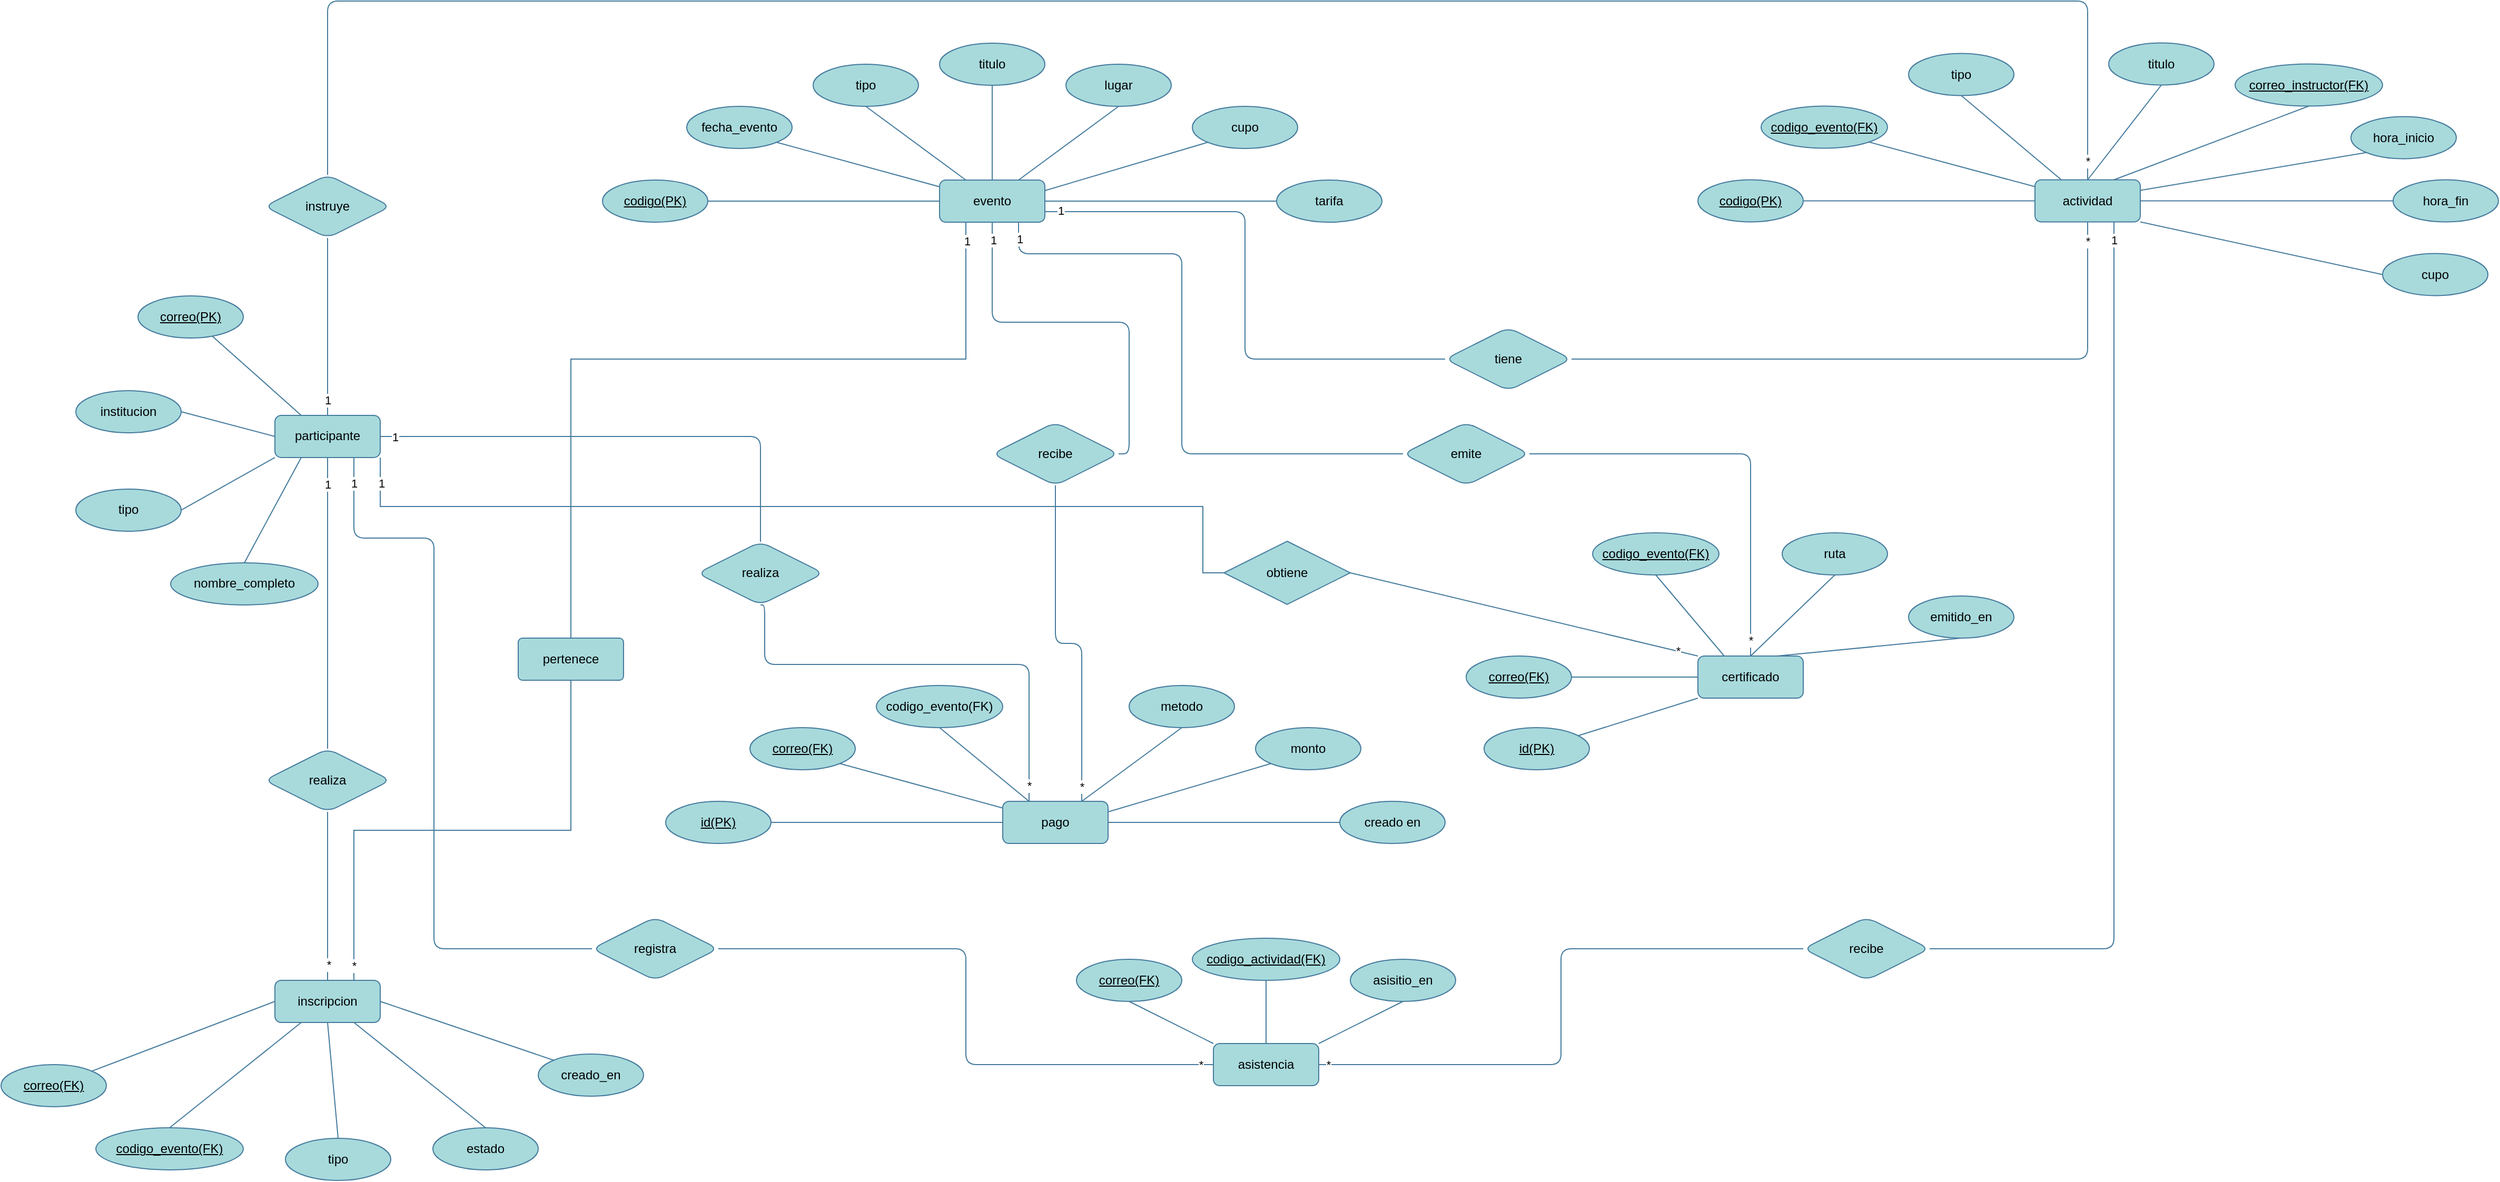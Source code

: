 <mxfile version="28.1.0">
  <diagram name="Página-1" id="3reLtiydijWj4Mp6A7Ti">
    <mxGraphModel dx="1695" dy="1648" grid="1" gridSize="10" guides="1" tooltips="1" connect="1" arrows="1" fold="1" page="1" pageScale="1" pageWidth="827" pageHeight="1169" math="0" shadow="0">
      <root>
        <mxCell id="0" />
        <mxCell id="1" parent="0" />
        <mxCell id="BqAFB38LiQg-DToCJx67-1" value="evento" style="whiteSpace=wrap;html=1;align=center;labelBackgroundColor=none;fillColor=#A8DADC;strokeColor=#457B9D;fontColor=light-dark(#000000,#E2E2E2);rounded=1;" parent="1" vertex="1">
          <mxGeometry x="210" y="160" width="100" height="40" as="geometry" />
        </mxCell>
        <mxCell id="BqAFB38LiQg-DToCJx67-3" value="codigo(PK)" style="ellipse;whiteSpace=wrap;html=1;align=center;fontStyle=4;labelBackgroundColor=none;fillColor=#A8DADC;strokeColor=#457B9D;fontColor=light-dark(#000000,#E2E2E2);rounded=1;" parent="1" vertex="1">
          <mxGeometry x="-110" y="160" width="100" height="40" as="geometry" />
        </mxCell>
        <mxCell id="BqAFB38LiQg-DToCJx67-4" value="fecha_evento" style="ellipse;whiteSpace=wrap;html=1;align=center;labelBackgroundColor=none;fillColor=#A8DADC;strokeColor=#457B9D;fontColor=light-dark(#000000,#E2E2E2);rounded=1;" parent="1" vertex="1">
          <mxGeometry x="-30" y="90" width="100" height="40" as="geometry" />
        </mxCell>
        <mxCell id="BqAFB38LiQg-DToCJx67-5" value="tipo" style="ellipse;whiteSpace=wrap;html=1;align=center;labelBackgroundColor=none;fillColor=#A8DADC;strokeColor=#457B9D;fontColor=light-dark(#000000,#E2E2E2);rounded=1;" parent="1" vertex="1">
          <mxGeometry x="90" y="50" width="100" height="40" as="geometry" />
        </mxCell>
        <mxCell id="BqAFB38LiQg-DToCJx67-6" value="titulo" style="ellipse;whiteSpace=wrap;html=1;align=center;labelBackgroundColor=none;fillColor=#A8DADC;strokeColor=#457B9D;fontColor=light-dark(#000000,#E2E2E2);rounded=1;" parent="1" vertex="1">
          <mxGeometry x="210" y="30" width="100" height="40" as="geometry" />
        </mxCell>
        <mxCell id="BqAFB38LiQg-DToCJx67-7" value="lugar" style="ellipse;whiteSpace=wrap;html=1;align=center;labelBackgroundColor=none;fillColor=#A8DADC;strokeColor=#457B9D;fontColor=light-dark(#000000,#E2E2E2);rounded=1;" parent="1" vertex="1">
          <mxGeometry x="330" y="50" width="100" height="40" as="geometry" />
        </mxCell>
        <mxCell id="BqAFB38LiQg-DToCJx67-8" value="cupo" style="ellipse;whiteSpace=wrap;html=1;align=center;labelBackgroundColor=none;fillColor=#A8DADC;strokeColor=#457B9D;fontColor=light-dark(#000000,#E2E2E2);rounded=1;" parent="1" vertex="1">
          <mxGeometry x="450" y="90" width="100" height="40" as="geometry" />
        </mxCell>
        <mxCell id="BqAFB38LiQg-DToCJx67-9" value="tarifa" style="ellipse;whiteSpace=wrap;html=1;align=center;labelBackgroundColor=none;fillColor=#A8DADC;strokeColor=#457B9D;fontColor=light-dark(#000000,#E2E2E2);rounded=1;" parent="1" vertex="1">
          <mxGeometry x="530" y="160" width="100" height="40" as="geometry" />
        </mxCell>
        <mxCell id="BqAFB38LiQg-DToCJx67-17" value="" style="endArrow=none;html=1;rounded=1;entryX=0;entryY=0.5;entryDx=0;entryDy=0;labelBackgroundColor=none;strokeColor=#457B9D;fontColor=light-dark(#000000,#E2E2E2);" parent="1" source="BqAFB38LiQg-DToCJx67-3" target="BqAFB38LiQg-DToCJx67-1" edge="1">
          <mxGeometry relative="1" as="geometry">
            <mxPoint x="-10" y="180" as="sourcePoint" />
            <mxPoint x="150" y="180" as="targetPoint" />
          </mxGeometry>
        </mxCell>
        <mxCell id="BqAFB38LiQg-DToCJx67-20" value="" style="endArrow=none;html=1;rounded=1;exitX=1;exitY=1;exitDx=0;exitDy=0;labelBackgroundColor=none;strokeColor=#457B9D;fontColor=light-dark(#000000,#E2E2E2);" parent="1" source="BqAFB38LiQg-DToCJx67-4" target="BqAFB38LiQg-DToCJx67-1" edge="1">
          <mxGeometry relative="1" as="geometry">
            <mxPoint x="120" y="210" as="sourcePoint" />
            <mxPoint x="320" y="210" as="targetPoint" />
          </mxGeometry>
        </mxCell>
        <mxCell id="BqAFB38LiQg-DToCJx67-21" value="" style="endArrow=none;html=1;rounded=1;entryX=0.25;entryY=0;entryDx=0;entryDy=0;exitX=0.5;exitY=1;exitDx=0;exitDy=0;labelBackgroundColor=none;strokeColor=#457B9D;fontColor=light-dark(#000000,#E2E2E2);" parent="1" source="BqAFB38LiQg-DToCJx67-5" target="BqAFB38LiQg-DToCJx67-1" edge="1">
          <mxGeometry relative="1" as="geometry">
            <mxPoint x="320" y="210" as="sourcePoint" />
            <mxPoint x="520" y="210" as="targetPoint" />
          </mxGeometry>
        </mxCell>
        <mxCell id="BqAFB38LiQg-DToCJx67-22" value="" style="endArrow=none;html=1;rounded=1;entryX=0.5;entryY=0;entryDx=0;entryDy=0;exitX=0.5;exitY=1;exitDx=0;exitDy=0;labelBackgroundColor=none;strokeColor=#457B9D;fontColor=light-dark(#000000,#E2E2E2);" parent="1" source="BqAFB38LiQg-DToCJx67-6" target="BqAFB38LiQg-DToCJx67-1" edge="1">
          <mxGeometry relative="1" as="geometry">
            <mxPoint x="360" y="240" as="sourcePoint" />
            <mxPoint x="560" y="240" as="targetPoint" />
          </mxGeometry>
        </mxCell>
        <mxCell id="BqAFB38LiQg-DToCJx67-23" value="" style="endArrow=none;html=1;rounded=1;entryX=0.5;entryY=1;entryDx=0;entryDy=0;exitX=0.75;exitY=0;exitDx=0;exitDy=0;labelBackgroundColor=none;strokeColor=#457B9D;fontColor=light-dark(#000000,#E2E2E2);" parent="1" source="BqAFB38LiQg-DToCJx67-1" target="BqAFB38LiQg-DToCJx67-7" edge="1">
          <mxGeometry relative="1" as="geometry">
            <mxPoint x="390" y="300" as="sourcePoint" />
            <mxPoint x="590" y="300" as="targetPoint" />
          </mxGeometry>
        </mxCell>
        <mxCell id="BqAFB38LiQg-DToCJx67-24" value="" style="endArrow=none;html=1;rounded=1;entryX=0;entryY=1;entryDx=0;entryDy=0;exitX=1;exitY=0.25;exitDx=0;exitDy=0;labelBackgroundColor=none;strokeColor=#457B9D;fontColor=light-dark(#000000,#E2E2E2);" parent="1" source="BqAFB38LiQg-DToCJx67-1" target="BqAFB38LiQg-DToCJx67-8" edge="1">
          <mxGeometry relative="1" as="geometry">
            <mxPoint x="520" y="260" as="sourcePoint" />
            <mxPoint x="720" y="260" as="targetPoint" />
          </mxGeometry>
        </mxCell>
        <mxCell id="BqAFB38LiQg-DToCJx67-25" value="" style="endArrow=none;html=1;rounded=1;entryX=0;entryY=0.5;entryDx=0;entryDy=0;exitX=1;exitY=0.5;exitDx=0;exitDy=0;labelBackgroundColor=none;strokeColor=#457B9D;fontColor=light-dark(#000000,#E2E2E2);" parent="1" source="BqAFB38LiQg-DToCJx67-1" target="BqAFB38LiQg-DToCJx67-9" edge="1">
          <mxGeometry relative="1" as="geometry">
            <mxPoint x="440" y="240" as="sourcePoint" />
            <mxPoint x="640" y="240" as="targetPoint" />
          </mxGeometry>
        </mxCell>
        <mxCell id="BqAFB38LiQg-DToCJx67-41" value="actividad" style="whiteSpace=wrap;html=1;align=center;labelBackgroundColor=none;fillColor=#A8DADC;strokeColor=#457B9D;fontColor=light-dark(#000000,#E2E2E2);rounded=1;" parent="1" vertex="1">
          <mxGeometry x="1250" y="159.75" width="100" height="40" as="geometry" />
        </mxCell>
        <mxCell id="BqAFB38LiQg-DToCJx67-42" value="codigo(PK)" style="ellipse;whiteSpace=wrap;html=1;align=center;fontStyle=4;labelBackgroundColor=none;fillColor=#A8DADC;strokeColor=#457B9D;fontColor=light-dark(#000000,#E2E2E2);rounded=1;" parent="1" vertex="1">
          <mxGeometry x="930" y="159.75" width="100" height="40" as="geometry" />
        </mxCell>
        <mxCell id="BqAFB38LiQg-DToCJx67-43" value="codigo_evento(FK)" style="ellipse;whiteSpace=wrap;html=1;align=center;fontStyle=4;labelBackgroundColor=none;fillColor=#A8DADC;strokeColor=#457B9D;fontColor=light-dark(#000000,#E2E2E2);rounded=1;" parent="1" vertex="1">
          <mxGeometry x="990" y="89.75" width="120" height="40" as="geometry" />
        </mxCell>
        <mxCell id="BqAFB38LiQg-DToCJx67-44" value="tipo" style="ellipse;whiteSpace=wrap;html=1;align=center;labelBackgroundColor=none;fillColor=#A8DADC;strokeColor=#457B9D;fontColor=light-dark(#000000,#E2E2E2);rounded=1;" parent="1" vertex="1">
          <mxGeometry x="1130" y="39.75" width="100" height="40" as="geometry" />
        </mxCell>
        <mxCell id="BqAFB38LiQg-DToCJx67-45" value="titulo" style="ellipse;whiteSpace=wrap;html=1;align=center;labelBackgroundColor=none;fillColor=#A8DADC;strokeColor=#457B9D;fontColor=light-dark(#000000,#E2E2E2);rounded=1;" parent="1" vertex="1">
          <mxGeometry x="1320" y="29.75" width="100" height="40" as="geometry" />
        </mxCell>
        <mxCell id="BqAFB38LiQg-DToCJx67-46" value="correo_instructor(FK)" style="ellipse;whiteSpace=wrap;html=1;align=center;fontStyle=4;labelBackgroundColor=none;fillColor=#A8DADC;strokeColor=#457B9D;fontColor=light-dark(#000000,#E2E2E2);rounded=1;" parent="1" vertex="1">
          <mxGeometry x="1440" y="49.75" width="140" height="40" as="geometry" />
        </mxCell>
        <mxCell id="BqAFB38LiQg-DToCJx67-47" value="hora_inicio" style="ellipse;whiteSpace=wrap;html=1;align=center;labelBackgroundColor=none;fillColor=#A8DADC;strokeColor=#457B9D;fontColor=light-dark(#000000,#E2E2E2);rounded=1;" parent="1" vertex="1">
          <mxGeometry x="1550" y="99.75" width="100" height="40" as="geometry" />
        </mxCell>
        <mxCell id="BqAFB38LiQg-DToCJx67-48" value="hora_fin" style="ellipse;whiteSpace=wrap;html=1;align=center;labelBackgroundColor=none;fillColor=#A8DADC;strokeColor=#457B9D;fontColor=light-dark(#000000,#E2E2E2);rounded=1;" parent="1" vertex="1">
          <mxGeometry x="1590" y="159.75" width="100" height="40" as="geometry" />
        </mxCell>
        <mxCell id="BqAFB38LiQg-DToCJx67-49" value="" style="endArrow=none;html=1;rounded=1;entryX=0;entryY=0.5;entryDx=0;entryDy=0;labelBackgroundColor=none;strokeColor=#457B9D;fontColor=light-dark(#000000,#E2E2E2);" parent="1" source="BqAFB38LiQg-DToCJx67-42" target="BqAFB38LiQg-DToCJx67-41" edge="1">
          <mxGeometry relative="1" as="geometry">
            <mxPoint x="1030" y="179.75" as="sourcePoint" />
            <mxPoint x="1190" y="179.75" as="targetPoint" />
          </mxGeometry>
        </mxCell>
        <mxCell id="BqAFB38LiQg-DToCJx67-50" value="" style="endArrow=none;html=1;rounded=1;exitX=1;exitY=1;exitDx=0;exitDy=0;labelBackgroundColor=none;strokeColor=#457B9D;fontColor=light-dark(#000000,#E2E2E2);" parent="1" source="BqAFB38LiQg-DToCJx67-43" target="BqAFB38LiQg-DToCJx67-41" edge="1">
          <mxGeometry relative="1" as="geometry">
            <mxPoint x="1160" y="209.75" as="sourcePoint" />
            <mxPoint x="1360" y="209.75" as="targetPoint" />
          </mxGeometry>
        </mxCell>
        <mxCell id="BqAFB38LiQg-DToCJx67-51" value="" style="endArrow=none;html=1;rounded=1;entryX=0.25;entryY=0;entryDx=0;entryDy=0;exitX=0.5;exitY=1;exitDx=0;exitDy=0;labelBackgroundColor=none;strokeColor=#457B9D;fontColor=light-dark(#000000,#E2E2E2);" parent="1" source="BqAFB38LiQg-DToCJx67-44" target="BqAFB38LiQg-DToCJx67-41" edge="1">
          <mxGeometry relative="1" as="geometry">
            <mxPoint x="1360" y="209.75" as="sourcePoint" />
            <mxPoint x="1560" y="209.75" as="targetPoint" />
          </mxGeometry>
        </mxCell>
        <mxCell id="BqAFB38LiQg-DToCJx67-52" value="" style="endArrow=none;html=1;rounded=1;entryX=0.5;entryY=0;entryDx=0;entryDy=0;exitX=0.5;exitY=1;exitDx=0;exitDy=0;labelBackgroundColor=none;strokeColor=#457B9D;fontColor=light-dark(#000000,#E2E2E2);" parent="1" source="BqAFB38LiQg-DToCJx67-45" target="BqAFB38LiQg-DToCJx67-41" edge="1">
          <mxGeometry relative="1" as="geometry">
            <mxPoint x="1400" y="239.75" as="sourcePoint" />
            <mxPoint x="1600" y="239.75" as="targetPoint" />
          </mxGeometry>
        </mxCell>
        <mxCell id="BqAFB38LiQg-DToCJx67-53" value="" style="endArrow=none;html=1;rounded=1;entryX=0.5;entryY=1;entryDx=0;entryDy=0;exitX=0.75;exitY=0;exitDx=0;exitDy=0;labelBackgroundColor=none;strokeColor=#457B9D;fontColor=light-dark(#000000,#E2E2E2);" parent="1" source="BqAFB38LiQg-DToCJx67-41" target="BqAFB38LiQg-DToCJx67-46" edge="1">
          <mxGeometry relative="1" as="geometry">
            <mxPoint x="1430" y="299.75" as="sourcePoint" />
            <mxPoint x="1630" y="299.75" as="targetPoint" />
          </mxGeometry>
        </mxCell>
        <mxCell id="BqAFB38LiQg-DToCJx67-54" value="" style="endArrow=none;html=1;rounded=1;entryX=0;entryY=1;entryDx=0;entryDy=0;exitX=1;exitY=0.25;exitDx=0;exitDy=0;labelBackgroundColor=none;strokeColor=#457B9D;fontColor=light-dark(#000000,#E2E2E2);" parent="1" source="BqAFB38LiQg-DToCJx67-41" target="BqAFB38LiQg-DToCJx67-47" edge="1">
          <mxGeometry relative="1" as="geometry">
            <mxPoint x="1560" y="259.75" as="sourcePoint" />
            <mxPoint x="1760" y="259.75" as="targetPoint" />
          </mxGeometry>
        </mxCell>
        <mxCell id="BqAFB38LiQg-DToCJx67-55" value="" style="endArrow=none;html=1;rounded=1;entryX=0;entryY=0.5;entryDx=0;entryDy=0;exitX=1;exitY=0.5;exitDx=0;exitDy=0;labelBackgroundColor=none;strokeColor=#457B9D;fontColor=light-dark(#000000,#E2E2E2);" parent="1" source="BqAFB38LiQg-DToCJx67-41" target="BqAFB38LiQg-DToCJx67-48" edge="1">
          <mxGeometry relative="1" as="geometry">
            <mxPoint x="1480" y="239.75" as="sourcePoint" />
            <mxPoint x="1680" y="239.75" as="targetPoint" />
          </mxGeometry>
        </mxCell>
        <mxCell id="BqAFB38LiQg-DToCJx67-57" value="cupo" style="ellipse;whiteSpace=wrap;html=1;align=center;labelBackgroundColor=none;fillColor=#A8DADC;strokeColor=#457B9D;fontColor=light-dark(#000000,#E2E2E2);rounded=1;" parent="1" vertex="1">
          <mxGeometry x="1580" y="229.75" width="100" height="40" as="geometry" />
        </mxCell>
        <mxCell id="BqAFB38LiQg-DToCJx67-58" value="" style="endArrow=none;html=1;rounded=1;exitX=1;exitY=1;exitDx=0;exitDy=0;entryX=0;entryY=0.5;entryDx=0;entryDy=0;labelBackgroundColor=none;strokeColor=#457B9D;fontColor=light-dark(#000000,#E2E2E2);" parent="1" source="BqAFB38LiQg-DToCJx67-41" target="BqAFB38LiQg-DToCJx67-57" edge="1">
          <mxGeometry relative="1" as="geometry">
            <mxPoint x="1390" y="279.75" as="sourcePoint" />
            <mxPoint x="1550" y="279.75" as="targetPoint" />
          </mxGeometry>
        </mxCell>
        <mxCell id="BqAFB38LiQg-DToCJx67-88" value="tiene" style="shape=rhombus;perimeter=rhombusPerimeter;whiteSpace=wrap;html=1;align=center;labelBackgroundColor=none;fillColor=#A8DADC;strokeColor=#457B9D;fontColor=light-dark(#000000,#E2E2E2);rounded=1;" parent="1" vertex="1">
          <mxGeometry x="690" y="300" width="120" height="60" as="geometry" />
        </mxCell>
        <mxCell id="BqAFB38LiQg-DToCJx67-90" value="" style="endArrow=none;html=1;rounded=1;entryX=0.5;entryY=1;entryDx=0;entryDy=0;exitX=1;exitY=0.5;exitDx=0;exitDy=0;edgeStyle=orthogonalEdgeStyle;labelBackgroundColor=none;strokeColor=#457B9D;fontColor=light-dark(#000000,#E2E2E2);" parent="1" source="BqAFB38LiQg-DToCJx67-88" target="BqAFB38LiQg-DToCJx67-41" edge="1">
          <mxGeometry relative="1" as="geometry">
            <mxPoint x="900" y="329.75" as="sourcePoint" />
            <mxPoint x="750" y="319.75" as="targetPoint" />
          </mxGeometry>
        </mxCell>
        <mxCell id="1gi8k0h2BNgQMt2NTpfZ-2" value="*" style="edgeLabel;html=1;align=center;verticalAlign=middle;resizable=0;points=[];" vertex="1" connectable="0" parent="BqAFB38LiQg-DToCJx67-90">
          <mxGeometry x="0.943" relative="1" as="geometry">
            <mxPoint as="offset" />
          </mxGeometry>
        </mxCell>
        <mxCell id="BqAFB38LiQg-DToCJx67-106" value="inscripcion" style="whiteSpace=wrap;html=1;align=center;labelBackgroundColor=none;fillColor=#A8DADC;strokeColor=#457B9D;fontColor=light-dark(#000000,#E2E2E2);rounded=1;" parent="1" vertex="1">
          <mxGeometry x="-421" y="920" width="100" height="40" as="geometry" />
        </mxCell>
        <mxCell id="BqAFB38LiQg-DToCJx67-107" value="correo(FK)" style="ellipse;whiteSpace=wrap;html=1;align=center;fontStyle=4;labelBackgroundColor=none;fillColor=#A8DADC;strokeColor=#457B9D;fontColor=light-dark(#000000,#E2E2E2);rounded=1;" parent="1" vertex="1">
          <mxGeometry x="-681" y="1000" width="100" height="40" as="geometry" />
        </mxCell>
        <mxCell id="BqAFB38LiQg-DToCJx67-108" value="codigo_evento(FK)" style="ellipse;whiteSpace=wrap;html=1;align=center;fontStyle=4;labelBackgroundColor=none;fillColor=#A8DADC;strokeColor=#457B9D;fontColor=light-dark(#000000,#E2E2E2);rounded=1;" parent="1" vertex="1">
          <mxGeometry x="-591" y="1060" width="140" height="40" as="geometry" />
        </mxCell>
        <mxCell id="BqAFB38LiQg-DToCJx67-109" value="tipo" style="ellipse;whiteSpace=wrap;html=1;align=center;labelBackgroundColor=none;fillColor=#A8DADC;strokeColor=#457B9D;fontColor=light-dark(#000000,#E2E2E2);rounded=1;" parent="1" vertex="1">
          <mxGeometry x="-411" y="1070" width="100" height="40" as="geometry" />
        </mxCell>
        <mxCell id="BqAFB38LiQg-DToCJx67-110" value="estado" style="ellipse;whiteSpace=wrap;html=1;align=center;labelBackgroundColor=none;fillColor=#A8DADC;strokeColor=#457B9D;fontColor=light-dark(#000000,#E2E2E2);rounded=1;" parent="1" vertex="1">
          <mxGeometry x="-271" y="1060" width="100" height="40" as="geometry" />
        </mxCell>
        <mxCell id="BqAFB38LiQg-DToCJx67-111" value="creado_en" style="ellipse;whiteSpace=wrap;html=1;align=center;labelBackgroundColor=none;fillColor=#A8DADC;strokeColor=#457B9D;fontColor=light-dark(#000000,#E2E2E2);rounded=1;" parent="1" vertex="1">
          <mxGeometry x="-171" y="990" width="100" height="40" as="geometry" />
        </mxCell>
        <mxCell id="BqAFB38LiQg-DToCJx67-114" value="" style="endArrow=none;html=1;rounded=1;entryX=0;entryY=0.5;entryDx=0;entryDy=0;labelBackgroundColor=none;strokeColor=#457B9D;fontColor=light-dark(#000000,#E2E2E2);" parent="1" source="BqAFB38LiQg-DToCJx67-107" target="BqAFB38LiQg-DToCJx67-106" edge="1">
          <mxGeometry relative="1" as="geometry">
            <mxPoint x="-641" y="940" as="sourcePoint" />
            <mxPoint x="-481" y="940" as="targetPoint" />
          </mxGeometry>
        </mxCell>
        <mxCell id="BqAFB38LiQg-DToCJx67-115" value="" style="endArrow=none;html=1;rounded=1;exitX=0.5;exitY=0;exitDx=0;exitDy=0;labelBackgroundColor=none;strokeColor=#457B9D;fontColor=light-dark(#000000,#E2E2E2);" parent="1" source="BqAFB38LiQg-DToCJx67-108" target="BqAFB38LiQg-DToCJx67-106" edge="1">
          <mxGeometry relative="1" as="geometry">
            <mxPoint x="-511" y="970" as="sourcePoint" />
            <mxPoint x="-311" y="970" as="targetPoint" />
          </mxGeometry>
        </mxCell>
        <mxCell id="BqAFB38LiQg-DToCJx67-116" value="" style="endArrow=none;html=1;rounded=1;entryX=0.5;entryY=1;entryDx=0;entryDy=0;exitX=0.5;exitY=0;exitDx=0;exitDy=0;labelBackgroundColor=none;strokeColor=#457B9D;fontColor=light-dark(#000000,#E2E2E2);" parent="1" source="BqAFB38LiQg-DToCJx67-109" target="BqAFB38LiQg-DToCJx67-106" edge="1">
          <mxGeometry relative="1" as="geometry">
            <mxPoint x="-311" y="970" as="sourcePoint" />
            <mxPoint x="-111" y="970" as="targetPoint" />
          </mxGeometry>
        </mxCell>
        <mxCell id="BqAFB38LiQg-DToCJx67-117" value="" style="endArrow=none;html=1;rounded=1;entryX=0.75;entryY=1;entryDx=0;entryDy=0;exitX=0.5;exitY=0;exitDx=0;exitDy=0;labelBackgroundColor=none;strokeColor=#457B9D;fontColor=light-dark(#000000,#E2E2E2);" parent="1" source="BqAFB38LiQg-DToCJx67-110" target="BqAFB38LiQg-DToCJx67-106" edge="1">
          <mxGeometry relative="1" as="geometry">
            <mxPoint x="-271" y="1000" as="sourcePoint" />
            <mxPoint x="-71" y="1000" as="targetPoint" />
          </mxGeometry>
        </mxCell>
        <mxCell id="BqAFB38LiQg-DToCJx67-118" value="" style="endArrow=none;html=1;rounded=1;exitX=1;exitY=0.5;exitDx=0;exitDy=0;entryX=0;entryY=0;entryDx=0;entryDy=0;labelBackgroundColor=none;strokeColor=#457B9D;fontColor=light-dark(#000000,#E2E2E2);" parent="1" source="BqAFB38LiQg-DToCJx67-106" target="BqAFB38LiQg-DToCJx67-111" edge="1">
          <mxGeometry relative="1" as="geometry">
            <mxPoint x="-241" y="1060" as="sourcePoint" />
            <mxPoint x="-121" y="1030" as="targetPoint" />
          </mxGeometry>
        </mxCell>
        <mxCell id="BqAFB38LiQg-DToCJx67-144" value="certificado" style="whiteSpace=wrap;html=1;align=center;labelBackgroundColor=none;fillColor=#A8DADC;strokeColor=#457B9D;fontColor=light-dark(#000000,#E2E2E2);rounded=1;" parent="1" vertex="1">
          <mxGeometry x="930" y="612" width="100" height="40" as="geometry" />
        </mxCell>
        <mxCell id="BqAFB38LiQg-DToCJx67-145" value="id(PK)" style="ellipse;whiteSpace=wrap;html=1;align=center;fontStyle=4;labelBackgroundColor=none;fillColor=#A8DADC;strokeColor=#457B9D;fontColor=light-dark(#000000,#E2E2E2);rounded=1;" parent="1" vertex="1">
          <mxGeometry x="727" y="680" width="100" height="40" as="geometry" />
        </mxCell>
        <mxCell id="BqAFB38LiQg-DToCJx67-146" value="&lt;u&gt;correo(FK)&lt;/u&gt;" style="ellipse;whiteSpace=wrap;html=1;align=center;labelBackgroundColor=none;fillColor=#A8DADC;strokeColor=#457B9D;fontColor=light-dark(#000000,#E2E2E2);rounded=1;" parent="1" vertex="1">
          <mxGeometry x="710" y="612" width="100" height="40" as="geometry" />
        </mxCell>
        <mxCell id="BqAFB38LiQg-DToCJx67-147" value="codigo_evento(FK)" style="ellipse;whiteSpace=wrap;html=1;align=center;fontStyle=4;labelBackgroundColor=none;fillColor=#A8DADC;strokeColor=#457B9D;fontColor=light-dark(#000000,#E2E2E2);rounded=1;" parent="1" vertex="1">
          <mxGeometry x="830" y="495" width="120" height="40" as="geometry" />
        </mxCell>
        <mxCell id="BqAFB38LiQg-DToCJx67-148" value="ruta" style="ellipse;whiteSpace=wrap;html=1;align=center;labelBackgroundColor=none;fillColor=#A8DADC;strokeColor=#457B9D;fontColor=light-dark(#000000,#E2E2E2);rounded=1;" parent="1" vertex="1">
          <mxGeometry x="1010" y="495" width="100" height="40" as="geometry" />
        </mxCell>
        <mxCell id="BqAFB38LiQg-DToCJx67-149" value="emitido_en" style="ellipse;whiteSpace=wrap;html=1;align=center;labelBackgroundColor=none;fillColor=#A8DADC;strokeColor=#457B9D;fontColor=light-dark(#000000,#E2E2E2);rounded=1;" parent="1" vertex="1">
          <mxGeometry x="1130" y="555" width="100" height="40" as="geometry" />
        </mxCell>
        <mxCell id="BqAFB38LiQg-DToCJx67-152" value="" style="endArrow=none;html=1;rounded=1;entryX=0;entryY=1;entryDx=0;entryDy=0;labelBackgroundColor=none;strokeColor=#457B9D;fontColor=light-dark(#000000,#E2E2E2);" parent="1" source="BqAFB38LiQg-DToCJx67-145" target="BqAFB38LiQg-DToCJx67-144" edge="1">
          <mxGeometry relative="1" as="geometry">
            <mxPoint x="710" y="632" as="sourcePoint" />
            <mxPoint x="870" y="632" as="targetPoint" />
          </mxGeometry>
        </mxCell>
        <mxCell id="BqAFB38LiQg-DToCJx67-153" value="" style="endArrow=none;html=1;rounded=1;labelBackgroundColor=none;strokeColor=#457B9D;fontColor=light-dark(#000000,#E2E2E2);exitX=1;exitY=0.5;exitDx=0;exitDy=0;" parent="1" source="BqAFB38LiQg-DToCJx67-146" target="BqAFB38LiQg-DToCJx67-144" edge="1">
          <mxGeometry relative="1" as="geometry">
            <mxPoint x="810" y="630" as="sourcePoint" />
            <mxPoint x="1040" y="662" as="targetPoint" />
          </mxGeometry>
        </mxCell>
        <mxCell id="BqAFB38LiQg-DToCJx67-154" value="" style="endArrow=none;html=1;rounded=1;entryX=0.25;entryY=0;entryDx=0;entryDy=0;exitX=0.5;exitY=1;exitDx=0;exitDy=0;labelBackgroundColor=none;strokeColor=#457B9D;fontColor=light-dark(#000000,#E2E2E2);" parent="1" source="BqAFB38LiQg-DToCJx67-147" target="BqAFB38LiQg-DToCJx67-144" edge="1">
          <mxGeometry relative="1" as="geometry">
            <mxPoint x="1040" y="662" as="sourcePoint" />
            <mxPoint x="1240" y="662" as="targetPoint" />
          </mxGeometry>
        </mxCell>
        <mxCell id="BqAFB38LiQg-DToCJx67-155" value="" style="endArrow=none;html=1;rounded=1;entryX=0.5;entryY=0;entryDx=0;entryDy=0;exitX=0.5;exitY=1;exitDx=0;exitDy=0;labelBackgroundColor=none;strokeColor=#457B9D;fontColor=light-dark(#000000,#E2E2E2);" parent="1" source="BqAFB38LiQg-DToCJx67-148" target="BqAFB38LiQg-DToCJx67-144" edge="1">
          <mxGeometry relative="1" as="geometry">
            <mxPoint x="1080" y="692" as="sourcePoint" />
            <mxPoint x="1280" y="692" as="targetPoint" />
          </mxGeometry>
        </mxCell>
        <mxCell id="BqAFB38LiQg-DToCJx67-156" value="" style="endArrow=none;html=1;rounded=1;entryX=0.5;entryY=1;entryDx=0;entryDy=0;exitX=0.75;exitY=0;exitDx=0;exitDy=0;labelBackgroundColor=none;strokeColor=#457B9D;fontColor=light-dark(#000000,#E2E2E2);" parent="1" source="BqAFB38LiQg-DToCJx67-144" target="BqAFB38LiQg-DToCJx67-149" edge="1">
          <mxGeometry relative="1" as="geometry">
            <mxPoint x="1110" y="752" as="sourcePoint" />
            <mxPoint x="1310" y="752" as="targetPoint" />
          </mxGeometry>
        </mxCell>
        <mxCell id="BqAFB38LiQg-DToCJx67-160" value="emite" style="shape=rhombus;perimeter=rhombusPerimeter;whiteSpace=wrap;html=1;align=center;labelBackgroundColor=none;fillColor=#A8DADC;strokeColor=#457B9D;fontColor=light-dark(#000000,#E2E2E2);rounded=1;" parent="1" vertex="1">
          <mxGeometry x="650" y="390" width="120" height="60" as="geometry" />
        </mxCell>
        <mxCell id="BqAFB38LiQg-DToCJx67-161" value="" style="endArrow=none;html=1;rounded=1;exitX=0;exitY=0.5;exitDx=0;exitDy=0;entryX=0.75;entryY=1;entryDx=0;entryDy=0;edgeStyle=orthogonalEdgeStyle;labelBackgroundColor=none;strokeColor=#457B9D;fontColor=light-dark(#000000,#E2E2E2);" parent="1" source="BqAFB38LiQg-DToCJx67-160" target="BqAFB38LiQg-DToCJx67-1" edge="1">
          <mxGeometry relative="1" as="geometry">
            <mxPoint x="440" y="410" as="sourcePoint" />
            <mxPoint x="600" y="410" as="targetPoint" />
            <Array as="points">
              <mxPoint x="440" y="420" />
              <mxPoint x="440" y="230" />
              <mxPoint x="285" y="230" />
            </Array>
          </mxGeometry>
        </mxCell>
        <mxCell id="1gi8k0h2BNgQMt2NTpfZ-17" value="1" style="edgeLabel;html=1;align=center;verticalAlign=middle;resizable=0;points=[];" vertex="1" connectable="0" parent="BqAFB38LiQg-DToCJx67-161">
          <mxGeometry x="0.946" y="-1" relative="1" as="geometry">
            <mxPoint as="offset" />
          </mxGeometry>
        </mxCell>
        <mxCell id="BqAFB38LiQg-DToCJx67-162" value="" style="endArrow=none;html=1;rounded=1;exitX=1;exitY=0.5;exitDx=0;exitDy=0;entryX=0.5;entryY=0;entryDx=0;entryDy=0;edgeStyle=orthogonalEdgeStyle;labelBackgroundColor=none;strokeColor=#457B9D;fontColor=light-dark(#000000,#E2E2E2);" parent="1" source="BqAFB38LiQg-DToCJx67-160" target="BqAFB38LiQg-DToCJx67-144" edge="1">
          <mxGeometry relative="1" as="geometry">
            <mxPoint x="890" y="400" as="sourcePoint" />
            <mxPoint x="1050" y="400" as="targetPoint" />
          </mxGeometry>
        </mxCell>
        <mxCell id="1gi8k0h2BNgQMt2NTpfZ-9" value="*" style="edgeLabel;html=1;align=center;verticalAlign=middle;resizable=0;points=[];" vertex="1" connectable="0" parent="BqAFB38LiQg-DToCJx67-162">
          <mxGeometry x="0.925" relative="1" as="geometry">
            <mxPoint as="offset" />
          </mxGeometry>
        </mxCell>
        <mxCell id="BqAFB38LiQg-DToCJx67-170" value="participante" style="whiteSpace=wrap;html=1;align=center;labelBackgroundColor=none;fillColor=#A8DADC;strokeColor=#457B9D;fontColor=light-dark(#000000,#E2E2E2);rounded=1;" parent="1" vertex="1">
          <mxGeometry x="-421" y="383.465" width="100" height="40" as="geometry" />
        </mxCell>
        <mxCell id="BqAFB38LiQg-DToCJx67-171" value="correo(PK)" style="ellipse;whiteSpace=wrap;html=1;align=center;fontStyle=4;labelBackgroundColor=none;fillColor=#A8DADC;strokeColor=#457B9D;fontColor=light-dark(#000000,#E2E2E2);rounded=1;" parent="1" vertex="1">
          <mxGeometry x="-551" y="270.005" width="100" height="40" as="geometry" />
        </mxCell>
        <mxCell id="BqAFB38LiQg-DToCJx67-172" value="nombre_completo" style="ellipse;whiteSpace=wrap;html=1;align=center;labelBackgroundColor=none;fillColor=#A8DADC;strokeColor=#457B9D;fontColor=light-dark(#000000,#E2E2E2);rounded=1;" parent="1" vertex="1">
          <mxGeometry x="-520" y="523.465" width="140" height="40" as="geometry" />
        </mxCell>
        <mxCell id="BqAFB38LiQg-DToCJx67-173" value="tipo" style="ellipse;whiteSpace=wrap;html=1;align=center;labelBackgroundColor=none;fillColor=#A8DADC;strokeColor=#457B9D;fontColor=light-dark(#000000,#E2E2E2);rounded=1;" parent="1" vertex="1">
          <mxGeometry x="-610" y="453.465" width="100" height="40" as="geometry" />
        </mxCell>
        <mxCell id="BqAFB38LiQg-DToCJx67-174" value="institucion" style="ellipse;whiteSpace=wrap;html=1;align=center;labelBackgroundColor=none;fillColor=#A8DADC;strokeColor=#457B9D;fontColor=light-dark(#000000,#E2E2E2);rounded=1;" parent="1" vertex="1">
          <mxGeometry x="-610" y="360.005" width="100" height="40" as="geometry" />
        </mxCell>
        <mxCell id="BqAFB38LiQg-DToCJx67-175" value="" style="endArrow=none;html=1;rounded=1;entryX=0.25;entryY=0;entryDx=0;entryDy=0;labelBackgroundColor=none;strokeColor=#457B9D;fontColor=light-dark(#000000,#E2E2E2);" parent="1" source="BqAFB38LiQg-DToCJx67-171" target="BqAFB38LiQg-DToCJx67-170" edge="1">
          <mxGeometry relative="1" as="geometry">
            <mxPoint x="-570" y="453.465" as="sourcePoint" />
            <mxPoint x="-350" y="423.465" as="targetPoint" />
          </mxGeometry>
        </mxCell>
        <mxCell id="BqAFB38LiQg-DToCJx67-176" value="" style="endArrow=none;html=1;rounded=1;exitX=0.5;exitY=0;exitDx=0;exitDy=0;entryX=0.25;entryY=1;entryDx=0;entryDy=0;labelBackgroundColor=none;strokeColor=#457B9D;fontColor=light-dark(#000000,#E2E2E2);" parent="1" source="BqAFB38LiQg-DToCJx67-172" target="BqAFB38LiQg-DToCJx67-170" edge="1">
          <mxGeometry relative="1" as="geometry">
            <mxPoint x="-440" y="483.465" as="sourcePoint" />
            <mxPoint x="-240" y="483.465" as="targetPoint" />
          </mxGeometry>
        </mxCell>
        <mxCell id="BqAFB38LiQg-DToCJx67-177" value="" style="endArrow=none;html=1;rounded=1;entryX=0;entryY=1;entryDx=0;entryDy=0;exitX=1;exitY=0.5;exitDx=0;exitDy=0;labelBackgroundColor=none;strokeColor=#457B9D;fontColor=light-dark(#000000,#E2E2E2);" parent="1" source="BqAFB38LiQg-DToCJx67-173" target="BqAFB38LiQg-DToCJx67-170" edge="1">
          <mxGeometry relative="1" as="geometry">
            <mxPoint x="-470" y="513.465" as="sourcePoint" />
            <mxPoint x="-40" y="483.465" as="targetPoint" />
          </mxGeometry>
        </mxCell>
        <mxCell id="BqAFB38LiQg-DToCJx67-178" value="" style="endArrow=none;html=1;rounded=1;entryX=0;entryY=0.5;entryDx=0;entryDy=0;exitX=1;exitY=0.5;exitDx=0;exitDy=0;labelBackgroundColor=none;strokeColor=#457B9D;fontColor=light-dark(#000000,#E2E2E2);" parent="1" source="BqAFB38LiQg-DToCJx67-174" target="BqAFB38LiQg-DToCJx67-170" edge="1">
          <mxGeometry relative="1" as="geometry">
            <mxPoint x="-160" y="373.465" as="sourcePoint" />
            <mxPoint y="513.465" as="targetPoint" />
          </mxGeometry>
        </mxCell>
        <mxCell id="BqAFB38LiQg-DToCJx67-182" value="" style="endArrow=none;html=1;rounded=1;exitX=1;exitY=0.75;exitDx=0;exitDy=0;entryX=0;entryY=0.5;entryDx=0;entryDy=0;edgeStyle=orthogonalEdgeStyle;labelBackgroundColor=none;strokeColor=#457B9D;fontColor=light-dark(#000000,#E2E2E2);labelBorderColor=none;textShadow=0;" parent="1" source="BqAFB38LiQg-DToCJx67-1" target="BqAFB38LiQg-DToCJx67-88" edge="1">
          <mxGeometry relative="1" as="geometry">
            <mxPoint x="510" y="370" as="sourcePoint" />
            <mxPoint x="670" y="370" as="targetPoint" />
          </mxGeometry>
        </mxCell>
        <mxCell id="1gi8k0h2BNgQMt2NTpfZ-16" value="1" style="edgeLabel;html=1;align=center;verticalAlign=middle;resizable=0;points=[];" vertex="1" connectable="0" parent="BqAFB38LiQg-DToCJx67-182">
          <mxGeometry x="-0.942" y="1" relative="1" as="geometry">
            <mxPoint as="offset" />
          </mxGeometry>
        </mxCell>
        <mxCell id="BqAFB38LiQg-DToCJx67-184" value="instruye" style="shape=rhombus;perimeter=rhombusPerimeter;whiteSpace=wrap;html=1;align=center;labelBackgroundColor=none;fillColor=#A8DADC;strokeColor=#457B9D;fontColor=light-dark(#000000,#E2E2E2);rounded=1;" parent="1" vertex="1">
          <mxGeometry x="-431" y="155" width="120" height="60" as="geometry" />
        </mxCell>
        <mxCell id="BqAFB38LiQg-DToCJx67-185" value="" style="endArrow=none;html=1;rounded=1;exitX=0.5;exitY=0;exitDx=0;exitDy=0;entryX=0.5;entryY=1;entryDx=0;entryDy=0;labelBackgroundColor=none;strokeColor=#457B9D;fontColor=light-dark(#000000,#E2E2E2);" parent="1" source="BqAFB38LiQg-DToCJx67-170" target="BqAFB38LiQg-DToCJx67-184" edge="1">
          <mxGeometry relative="1" as="geometry">
            <mxPoint x="-260" y="315" as="sourcePoint" />
            <mxPoint x="-100" y="315" as="targetPoint" />
          </mxGeometry>
        </mxCell>
        <mxCell id="1gi8k0h2BNgQMt2NTpfZ-27" value="1" style="edgeLabel;html=1;align=center;verticalAlign=middle;resizable=0;points=[];" vertex="1" connectable="0" parent="BqAFB38LiQg-DToCJx67-185">
          <mxGeometry x="-0.828" relative="1" as="geometry">
            <mxPoint as="offset" />
          </mxGeometry>
        </mxCell>
        <mxCell id="BqAFB38LiQg-DToCJx67-186" value="" style="endArrow=none;html=1;rounded=1;exitX=0.5;exitY=0;exitDx=0;exitDy=0;entryX=0.5;entryY=0;entryDx=0;entryDy=0;edgeStyle=orthogonalEdgeStyle;labelBackgroundColor=none;strokeColor=#457B9D;fontColor=light-dark(#000000,#E2E2E2);" parent="1" source="BqAFB38LiQg-DToCJx67-184" target="BqAFB38LiQg-DToCJx67-41" edge="1">
          <mxGeometry relative="1" as="geometry">
            <mxPoint x="-310" y="80" as="sourcePoint" />
            <mxPoint x="-150" y="80" as="targetPoint" />
            <Array as="points">
              <mxPoint x="-371" y="-10" />
              <mxPoint x="1300" y="-10" />
            </Array>
          </mxGeometry>
        </mxCell>
        <mxCell id="1gi8k0h2BNgQMt2NTpfZ-5" value="*" style="edgeLabel;html=1;align=center;verticalAlign=middle;resizable=0;points=[];" vertex="1" connectable="0" parent="BqAFB38LiQg-DToCJx67-186">
          <mxGeometry x="0.982" relative="1" as="geometry">
            <mxPoint as="offset" />
          </mxGeometry>
        </mxCell>
        <mxCell id="BqAFB38LiQg-DToCJx67-198" value="pago" style="whiteSpace=wrap;html=1;align=center;labelBackgroundColor=none;fillColor=#A8DADC;strokeColor=#457B9D;fontColor=light-dark(#000000,#E2E2E2);rounded=1;" parent="1" vertex="1">
          <mxGeometry x="270" y="750" width="100" height="40" as="geometry" />
        </mxCell>
        <mxCell id="BqAFB38LiQg-DToCJx67-199" value="id(PK)" style="ellipse;whiteSpace=wrap;html=1;align=center;fontStyle=4;labelBackgroundColor=none;fillColor=#A8DADC;strokeColor=#457B9D;fontColor=light-dark(#000000,#E2E2E2);rounded=1;" parent="1" vertex="1">
          <mxGeometry x="-50" y="750" width="100" height="40" as="geometry" />
        </mxCell>
        <mxCell id="BqAFB38LiQg-DToCJx67-200" value="correo(FK)" style="ellipse;whiteSpace=wrap;html=1;align=center;fontStyle=4;labelBackgroundColor=none;fillColor=#A8DADC;strokeColor=#457B9D;fontColor=light-dark(#000000,#E2E2E2);rounded=1;" parent="1" vertex="1">
          <mxGeometry x="30" y="680" width="100" height="40" as="geometry" />
        </mxCell>
        <mxCell id="BqAFB38LiQg-DToCJx67-201" value="codigo_evento(FK)" style="ellipse;whiteSpace=wrap;html=1;align=center;labelBackgroundColor=none;fillColor=#A8DADC;strokeColor=#457B9D;fontColor=light-dark(#000000,#E2E2E2);rounded=1;" parent="1" vertex="1">
          <mxGeometry x="150" y="640" width="120" height="40" as="geometry" />
        </mxCell>
        <mxCell id="BqAFB38LiQg-DToCJx67-202" value="metodo" style="ellipse;whiteSpace=wrap;html=1;align=center;labelBackgroundColor=none;fillColor=#A8DADC;strokeColor=#457B9D;fontColor=light-dark(#000000,#E2E2E2);rounded=1;" parent="1" vertex="1">
          <mxGeometry x="390" y="640" width="100" height="40" as="geometry" />
        </mxCell>
        <mxCell id="BqAFB38LiQg-DToCJx67-203" value="monto" style="ellipse;whiteSpace=wrap;html=1;align=center;labelBackgroundColor=none;fillColor=#A8DADC;strokeColor=#457B9D;fontColor=light-dark(#000000,#E2E2E2);rounded=1;" parent="1" vertex="1">
          <mxGeometry x="510" y="680" width="100" height="40" as="geometry" />
        </mxCell>
        <mxCell id="BqAFB38LiQg-DToCJx67-204" value="creado en" style="ellipse;whiteSpace=wrap;html=1;align=center;labelBackgroundColor=none;fillColor=#A8DADC;strokeColor=#457B9D;fontColor=light-dark(#000000,#E2E2E2);rounded=1;" parent="1" vertex="1">
          <mxGeometry x="590" y="750" width="100" height="40" as="geometry" />
        </mxCell>
        <mxCell id="BqAFB38LiQg-DToCJx67-205" value="" style="endArrow=none;html=1;rounded=1;entryX=0;entryY=0.5;entryDx=0;entryDy=0;labelBackgroundColor=none;strokeColor=#457B9D;fontColor=light-dark(#000000,#E2E2E2);" parent="1" source="BqAFB38LiQg-DToCJx67-199" target="BqAFB38LiQg-DToCJx67-198" edge="1">
          <mxGeometry relative="1" as="geometry">
            <mxPoint x="50" y="770" as="sourcePoint" />
            <mxPoint x="210" y="770" as="targetPoint" />
          </mxGeometry>
        </mxCell>
        <mxCell id="BqAFB38LiQg-DToCJx67-206" value="" style="endArrow=none;html=1;rounded=1;exitX=1;exitY=1;exitDx=0;exitDy=0;labelBackgroundColor=none;strokeColor=#457B9D;fontColor=light-dark(#000000,#E2E2E2);" parent="1" source="BqAFB38LiQg-DToCJx67-200" target="BqAFB38LiQg-DToCJx67-198" edge="1">
          <mxGeometry relative="1" as="geometry">
            <mxPoint x="180" y="800" as="sourcePoint" />
            <mxPoint x="380" y="800" as="targetPoint" />
          </mxGeometry>
        </mxCell>
        <mxCell id="BqAFB38LiQg-DToCJx67-207" value="" style="endArrow=none;html=1;rounded=1;entryX=0.25;entryY=0;entryDx=0;entryDy=0;exitX=0.5;exitY=1;exitDx=0;exitDy=0;labelBackgroundColor=none;strokeColor=#457B9D;fontColor=light-dark(#000000,#E2E2E2);" parent="1" source="BqAFB38LiQg-DToCJx67-201" target="BqAFB38LiQg-DToCJx67-198" edge="1">
          <mxGeometry relative="1" as="geometry">
            <mxPoint x="380" y="800" as="sourcePoint" />
            <mxPoint x="580" y="800" as="targetPoint" />
          </mxGeometry>
        </mxCell>
        <mxCell id="BqAFB38LiQg-DToCJx67-209" value="" style="endArrow=none;html=1;rounded=1;entryX=0.5;entryY=1;entryDx=0;entryDy=0;exitX=0.75;exitY=0;exitDx=0;exitDy=0;labelBackgroundColor=none;strokeColor=#457B9D;fontColor=light-dark(#000000,#E2E2E2);" parent="1" source="BqAFB38LiQg-DToCJx67-198" target="BqAFB38LiQg-DToCJx67-202" edge="1">
          <mxGeometry relative="1" as="geometry">
            <mxPoint x="450" y="890" as="sourcePoint" />
            <mxPoint x="650" y="890" as="targetPoint" />
          </mxGeometry>
        </mxCell>
        <mxCell id="BqAFB38LiQg-DToCJx67-210" value="" style="endArrow=none;html=1;rounded=1;entryX=0;entryY=1;entryDx=0;entryDy=0;exitX=1;exitY=0.25;exitDx=0;exitDy=0;labelBackgroundColor=none;strokeColor=#457B9D;fontColor=light-dark(#000000,#E2E2E2);" parent="1" source="BqAFB38LiQg-DToCJx67-198" target="BqAFB38LiQg-DToCJx67-203" edge="1">
          <mxGeometry relative="1" as="geometry">
            <mxPoint x="580" y="850" as="sourcePoint" />
            <mxPoint x="780" y="850" as="targetPoint" />
          </mxGeometry>
        </mxCell>
        <mxCell id="BqAFB38LiQg-DToCJx67-211" value="" style="endArrow=none;html=1;rounded=1;entryX=0;entryY=0.5;entryDx=0;entryDy=0;exitX=1;exitY=0.5;exitDx=0;exitDy=0;labelBackgroundColor=none;strokeColor=#457B9D;fontColor=light-dark(#000000,#E2E2E2);" parent="1" source="BqAFB38LiQg-DToCJx67-198" target="BqAFB38LiQg-DToCJx67-204" edge="1">
          <mxGeometry relative="1" as="geometry">
            <mxPoint x="500" y="830" as="sourcePoint" />
            <mxPoint x="700" y="830" as="targetPoint" />
          </mxGeometry>
        </mxCell>
        <mxCell id="BqAFB38LiQg-DToCJx67-214" value="recibe" style="shape=rhombus;perimeter=rhombusPerimeter;whiteSpace=wrap;html=1;align=center;labelBackgroundColor=none;fillColor=#A8DADC;strokeColor=#457B9D;fontColor=light-dark(#000000,#E2E2E2);rounded=1;" parent="1" vertex="1">
          <mxGeometry x="260" y="390" width="120" height="60" as="geometry" />
        </mxCell>
        <mxCell id="BqAFB38LiQg-DToCJx67-215" value="" style="endArrow=none;html=1;rounded=1;exitX=0.5;exitY=1;exitDx=0;exitDy=0;entryX=1;entryY=0.5;entryDx=0;entryDy=0;edgeStyle=orthogonalEdgeStyle;labelBackgroundColor=none;strokeColor=#457B9D;fontColor=light-dark(#000000,#E2E2E2);" parent="1" source="BqAFB38LiQg-DToCJx67-1" target="BqAFB38LiQg-DToCJx67-214" edge="1">
          <mxGeometry relative="1" as="geometry">
            <mxPoint x="90" y="330" as="sourcePoint" />
            <mxPoint x="250" y="330" as="targetPoint" />
          </mxGeometry>
        </mxCell>
        <mxCell id="1gi8k0h2BNgQMt2NTpfZ-18" value="1" style="edgeLabel;html=1;align=center;verticalAlign=middle;resizable=0;points=[];" vertex="1" connectable="0" parent="BqAFB38LiQg-DToCJx67-215">
          <mxGeometry x="-0.907" y="1" relative="1" as="geometry">
            <mxPoint as="offset" />
          </mxGeometry>
        </mxCell>
        <mxCell id="BqAFB38LiQg-DToCJx67-216" value="" style="endArrow=none;html=1;rounded=1;exitX=0.75;exitY=0;exitDx=0;exitDy=0;entryX=0.5;entryY=1;entryDx=0;entryDy=0;edgeStyle=orthogonalEdgeStyle;labelBackgroundColor=none;strokeColor=#457B9D;fontColor=light-dark(#000000,#E2E2E2);" parent="1" source="BqAFB38LiQg-DToCJx67-198" target="BqAFB38LiQg-DToCJx67-214" edge="1">
          <mxGeometry relative="1" as="geometry">
            <mxPoint x="80" y="590" as="sourcePoint" />
            <mxPoint x="240" y="590" as="targetPoint" />
          </mxGeometry>
        </mxCell>
        <mxCell id="1gi8k0h2BNgQMt2NTpfZ-15" value="*" style="edgeLabel;html=1;align=center;verticalAlign=middle;resizable=0;points=[];" vertex="1" connectable="0" parent="BqAFB38LiQg-DToCJx67-216">
          <mxGeometry x="-0.915" relative="1" as="geometry">
            <mxPoint as="offset" />
          </mxGeometry>
        </mxCell>
        <mxCell id="BqAFB38LiQg-DToCJx67-220" value="realiza" style="shape=rhombus;perimeter=rhombusPerimeter;whiteSpace=wrap;html=1;align=center;labelBackgroundColor=none;fillColor=#A8DADC;strokeColor=#457B9D;fontColor=light-dark(#000000,#E2E2E2);rounded=1;" parent="1" vertex="1">
          <mxGeometry x="-20" y="503.46" width="120" height="60" as="geometry" />
        </mxCell>
        <mxCell id="BqAFB38LiQg-DToCJx67-221" value="" style="endArrow=none;html=1;rounded=1;exitX=1;exitY=0.5;exitDx=0;exitDy=0;entryX=0.5;entryY=0;entryDx=0;entryDy=0;edgeStyle=orthogonalEdgeStyle;labelBackgroundColor=none;strokeColor=#457B9D;fontColor=light-dark(#000000,#E2E2E2);" parent="1" source="BqAFB38LiQg-DToCJx67-170" target="BqAFB38LiQg-DToCJx67-220" edge="1">
          <mxGeometry relative="1" as="geometry">
            <mxPoint x="-170" y="400" as="sourcePoint" />
            <mxPoint x="-10" y="400" as="targetPoint" />
          </mxGeometry>
        </mxCell>
        <mxCell id="1gi8k0h2BNgQMt2NTpfZ-25" value="1" style="edgeLabel;html=1;align=center;verticalAlign=middle;resizable=0;points=[];" vertex="1" connectable="0" parent="BqAFB38LiQg-DToCJx67-221">
          <mxGeometry x="-0.94" relative="1" as="geometry">
            <mxPoint as="offset" />
          </mxGeometry>
        </mxCell>
        <mxCell id="BqAFB38LiQg-DToCJx67-223" value="" style="endArrow=none;html=1;rounded=1;entryX=0.5;entryY=1;entryDx=0;entryDy=0;exitX=0.25;exitY=0;exitDx=0;exitDy=0;edgeStyle=orthogonalEdgeStyle;labelBackgroundColor=none;strokeColor=#457B9D;fontColor=light-dark(#000000,#E2E2E2);" parent="1" source="BqAFB38LiQg-DToCJx67-198" target="BqAFB38LiQg-DToCJx67-220" edge="1">
          <mxGeometry relative="1" as="geometry">
            <mxPoint x="-270" y="622.79" as="sourcePoint" />
            <mxPoint x="-110" y="622.79" as="targetPoint" />
            <Array as="points">
              <mxPoint x="295" y="620" />
              <mxPoint x="44" y="620" />
            </Array>
          </mxGeometry>
        </mxCell>
        <mxCell id="1gi8k0h2BNgQMt2NTpfZ-12" value="*" style="edgeLabel;html=1;align=center;verticalAlign=middle;resizable=0;points=[];" vertex="1" connectable="0" parent="BqAFB38LiQg-DToCJx67-223">
          <mxGeometry x="-0.93" relative="1" as="geometry">
            <mxPoint as="offset" />
          </mxGeometry>
        </mxCell>
        <mxCell id="BqAFB38LiQg-DToCJx67-229" value="realiza" style="shape=rhombus;perimeter=rhombusPerimeter;whiteSpace=wrap;html=1;align=center;labelBackgroundColor=none;fillColor=#A8DADC;strokeColor=#457B9D;fontColor=light-dark(#000000,#E2E2E2);rounded=1;" parent="1" vertex="1">
          <mxGeometry x="-431" y="700" width="120" height="60" as="geometry" />
        </mxCell>
        <mxCell id="BqAFB38LiQg-DToCJx67-230" value="" style="endArrow=none;html=1;rounded=1;exitX=0.5;exitY=1;exitDx=0;exitDy=0;entryX=0.5;entryY=0;entryDx=0;entryDy=0;labelBackgroundColor=none;strokeColor=#457B9D;fontColor=light-dark(#000000,#E2E2E2);" parent="1" source="BqAFB38LiQg-DToCJx67-170" target="BqAFB38LiQg-DToCJx67-229" edge="1">
          <mxGeometry relative="1" as="geometry">
            <mxPoint x="-290" y="670" as="sourcePoint" />
            <mxPoint x="-130" y="670" as="targetPoint" />
          </mxGeometry>
        </mxCell>
        <mxCell id="1gi8k0h2BNgQMt2NTpfZ-22" value="1" style="edgeLabel;html=1;align=center;verticalAlign=middle;resizable=0;points=[];" vertex="1" connectable="0" parent="BqAFB38LiQg-DToCJx67-230">
          <mxGeometry x="-0.818" relative="1" as="geometry">
            <mxPoint as="offset" />
          </mxGeometry>
        </mxCell>
        <mxCell id="BqAFB38LiQg-DToCJx67-234" value="" style="endArrow=none;html=1;rounded=1;exitX=0.5;exitY=1;exitDx=0;exitDy=0;entryX=0.5;entryY=0;entryDx=0;entryDy=0;labelBackgroundColor=none;strokeColor=#457B9D;fontColor=light-dark(#000000,#E2E2E2);" parent="1" source="BqAFB38LiQg-DToCJx67-229" target="BqAFB38LiQg-DToCJx67-106" edge="1">
          <mxGeometry relative="1" as="geometry">
            <mxPoint x="10" y="920" as="sourcePoint" />
            <mxPoint x="170" y="920" as="targetPoint" />
          </mxGeometry>
        </mxCell>
        <mxCell id="1gi8k0h2BNgQMt2NTpfZ-20" value="*" style="edgeLabel;html=1;align=center;verticalAlign=middle;resizable=0;points=[];" vertex="1" connectable="0" parent="BqAFB38LiQg-DToCJx67-234">
          <mxGeometry x="0.808" y="1" relative="1" as="geometry">
            <mxPoint as="offset" />
          </mxGeometry>
        </mxCell>
        <mxCell id="BqAFB38LiQg-DToCJx67-238" value="asistencia" style="whiteSpace=wrap;html=1;align=center;labelBackgroundColor=none;fillColor=#A8DADC;strokeColor=#457B9D;fontColor=light-dark(#000000,#E2E2E2);rounded=1;" parent="1" vertex="1">
          <mxGeometry x="470" y="980" width="100" height="40" as="geometry" />
        </mxCell>
        <mxCell id="BqAFB38LiQg-DToCJx67-239" value="correo(FK)" style="ellipse;whiteSpace=wrap;html=1;align=center;fontStyle=4;labelBackgroundColor=none;fillColor=#A8DADC;strokeColor=#457B9D;fontColor=light-dark(#000000,#E2E2E2);rounded=1;" parent="1" vertex="1">
          <mxGeometry x="340" y="900" width="100" height="40" as="geometry" />
        </mxCell>
        <mxCell id="BqAFB38LiQg-DToCJx67-240" value="codigo_actividad(FK)" style="ellipse;whiteSpace=wrap;html=1;align=center;fontStyle=4;labelBackgroundColor=none;fillColor=#A8DADC;strokeColor=#457B9D;fontColor=light-dark(#000000,#E2E2E2);rounded=1;" parent="1" vertex="1">
          <mxGeometry x="450" y="880" width="140" height="40" as="geometry" />
        </mxCell>
        <mxCell id="BqAFB38LiQg-DToCJx67-241" value="asisitio_en" style="ellipse;whiteSpace=wrap;html=1;align=center;labelBackgroundColor=none;fillColor=#A8DADC;strokeColor=#457B9D;fontColor=light-dark(#000000,#E2E2E2);rounded=1;" parent="1" vertex="1">
          <mxGeometry x="600" y="900" width="100" height="40" as="geometry" />
        </mxCell>
        <mxCell id="BqAFB38LiQg-DToCJx67-242" value="" style="endArrow=none;html=1;rounded=1;entryX=0;entryY=0;entryDx=0;entryDy=0;exitX=0.5;exitY=1;exitDx=0;exitDy=0;labelBackgroundColor=none;strokeColor=#457B9D;fontColor=light-dark(#000000,#E2E2E2);" parent="1" source="BqAFB38LiQg-DToCJx67-239" target="BqAFB38LiQg-DToCJx67-238" edge="1">
          <mxGeometry relative="1" as="geometry">
            <mxPoint x="380" y="1020" as="sourcePoint" />
            <mxPoint x="490" y="1050" as="targetPoint" />
          </mxGeometry>
        </mxCell>
        <mxCell id="BqAFB38LiQg-DToCJx67-243" value="" style="endArrow=none;html=1;rounded=1;exitX=0.5;exitY=0;exitDx=0;exitDy=0;entryX=0.5;entryY=1;entryDx=0;entryDy=0;labelBackgroundColor=none;strokeColor=#457B9D;fontColor=light-dark(#000000,#E2E2E2);" parent="1" source="BqAFB38LiQg-DToCJx67-238" target="BqAFB38LiQg-DToCJx67-240" edge="1">
          <mxGeometry relative="1" as="geometry">
            <mxPoint x="660" y="1020" as="sourcePoint" />
            <mxPoint x="820" y="1020" as="targetPoint" />
          </mxGeometry>
        </mxCell>
        <mxCell id="BqAFB38LiQg-DToCJx67-245" value="" style="endArrow=none;html=1;rounded=1;exitX=1;exitY=0;exitDx=0;exitDy=0;entryX=0.5;entryY=1;entryDx=0;entryDy=0;labelBackgroundColor=none;strokeColor=#457B9D;fontColor=light-dark(#000000,#E2E2E2);" parent="1" source="BqAFB38LiQg-DToCJx67-238" target="BqAFB38LiQg-DToCJx67-241" edge="1">
          <mxGeometry relative="1" as="geometry">
            <mxPoint x="760" y="890" as="sourcePoint" />
            <mxPoint x="920" y="890" as="targetPoint" />
          </mxGeometry>
        </mxCell>
        <mxCell id="BqAFB38LiQg-DToCJx67-247" value="registra" style="shape=rhombus;perimeter=rhombusPerimeter;whiteSpace=wrap;html=1;align=center;labelBackgroundColor=none;fillColor=#A8DADC;strokeColor=#457B9D;fontColor=light-dark(#000000,#E2E2E2);rounded=1;" parent="1" vertex="1">
          <mxGeometry x="-120" y="860" width="120" height="60" as="geometry" />
        </mxCell>
        <mxCell id="BqAFB38LiQg-DToCJx67-249" value="" style="endArrow=none;html=1;rounded=1;exitX=0.75;exitY=1;exitDx=0;exitDy=0;entryX=0;entryY=0.5;entryDx=0;entryDy=0;edgeStyle=orthogonalEdgeStyle;labelBackgroundColor=none;strokeColor=#457B9D;fontColor=light-dark(#000000,#E2E2E2);" parent="1" source="BqAFB38LiQg-DToCJx67-170" target="BqAFB38LiQg-DToCJx67-247" edge="1">
          <mxGeometry relative="1" as="geometry">
            <mxPoint x="-200" y="650" as="sourcePoint" />
            <mxPoint x="-40" y="650" as="targetPoint" />
            <Array as="points">
              <mxPoint x="-346" y="500" />
              <mxPoint x="-270" y="500" />
              <mxPoint x="-270" y="890" />
            </Array>
          </mxGeometry>
        </mxCell>
        <mxCell id="1gi8k0h2BNgQMt2NTpfZ-23" value="1" style="edgeLabel;html=1;align=center;verticalAlign=middle;resizable=0;points=[];" vertex="1" connectable="0" parent="BqAFB38LiQg-DToCJx67-249">
          <mxGeometry x="-0.931" relative="1" as="geometry">
            <mxPoint as="offset" />
          </mxGeometry>
        </mxCell>
        <mxCell id="BqAFB38LiQg-DToCJx67-251" value="" style="endArrow=none;html=1;rounded=1;exitX=1;exitY=0.5;exitDx=0;exitDy=0;entryX=0;entryY=0.5;entryDx=0;entryDy=0;edgeStyle=orthogonalEdgeStyle;labelBackgroundColor=none;strokeColor=#457B9D;fontColor=light-dark(#000000,#E2E2E2);" parent="1" source="BqAFB38LiQg-DToCJx67-247" target="BqAFB38LiQg-DToCJx67-238" edge="1">
          <mxGeometry relative="1" as="geometry">
            <mxPoint x="80" y="980" as="sourcePoint" />
            <mxPoint x="240" y="980" as="targetPoint" />
          </mxGeometry>
        </mxCell>
        <mxCell id="1gi8k0h2BNgQMt2NTpfZ-10" value="*" style="edgeLabel;html=1;align=center;verticalAlign=middle;resizable=0;points=[];" vertex="1" connectable="0" parent="BqAFB38LiQg-DToCJx67-251">
          <mxGeometry x="0.958" relative="1" as="geometry">
            <mxPoint as="offset" />
          </mxGeometry>
        </mxCell>
        <mxCell id="BqAFB38LiQg-DToCJx67-255" value="recibe" style="shape=rhombus;perimeter=rhombusPerimeter;whiteSpace=wrap;html=1;align=center;labelBackgroundColor=none;fillColor=#A8DADC;strokeColor=#457B9D;fontColor=light-dark(#000000,#E2E2E2);rounded=1;" parent="1" vertex="1">
          <mxGeometry x="1030" y="860" width="120" height="60" as="geometry" />
        </mxCell>
        <mxCell id="BqAFB38LiQg-DToCJx67-256" value="" style="endArrow=none;html=1;rounded=1;entryX=0.75;entryY=1;entryDx=0;entryDy=0;exitX=1;exitY=0.5;exitDx=0;exitDy=0;edgeStyle=orthogonalEdgeStyle;labelBackgroundColor=none;strokeColor=#457B9D;fontColor=light-dark(#000000,#E2E2E2);" parent="1" source="BqAFB38LiQg-DToCJx67-255" target="BqAFB38LiQg-DToCJx67-41" edge="1">
          <mxGeometry relative="1" as="geometry">
            <mxPoint x="1310" y="800" as="sourcePoint" />
            <mxPoint x="1470" y="800" as="targetPoint" />
          </mxGeometry>
        </mxCell>
        <mxCell id="1gi8k0h2BNgQMt2NTpfZ-1" value="1" style="edgeLabel;html=1;align=center;verticalAlign=middle;resizable=0;points=[];" vertex="1" connectable="0" parent="BqAFB38LiQg-DToCJx67-256">
          <mxGeometry x="0.96" relative="1" as="geometry">
            <mxPoint as="offset" />
          </mxGeometry>
        </mxCell>
        <mxCell id="BqAFB38LiQg-DToCJx67-257" value="" style="endArrow=none;html=1;rounded=1;exitX=1;exitY=0.5;exitDx=0;exitDy=0;entryX=0;entryY=0.5;entryDx=0;entryDy=0;edgeStyle=orthogonalEdgeStyle;labelBackgroundColor=none;strokeColor=#457B9D;fontColor=light-dark(#000000,#E2E2E2);" parent="1" source="BqAFB38LiQg-DToCJx67-238" target="BqAFB38LiQg-DToCJx67-255" edge="1">
          <mxGeometry relative="1" as="geometry">
            <mxPoint x="550" y="1030" as="sourcePoint" />
            <mxPoint x="710" y="1030" as="targetPoint" />
          </mxGeometry>
        </mxCell>
        <mxCell id="1gi8k0h2BNgQMt2NTpfZ-11" value="*" style="edgeLabel;html=1;align=center;verticalAlign=middle;resizable=0;points=[];" vertex="1" connectable="0" parent="BqAFB38LiQg-DToCJx67-257">
          <mxGeometry x="-0.969" relative="1" as="geometry">
            <mxPoint as="offset" />
          </mxGeometry>
        </mxCell>
        <mxCell id="YnR6aax7VnrwM41HeWyB-3" value="pertenece" style="rounded=1;arcSize=10;whiteSpace=wrap;html=1;align=center;labelBackgroundColor=none;fillColor=#A8DADC;strokeColor=#457B9D;fontColor=light-dark(#000000,#E2E2E2);" parent="1" vertex="1">
          <mxGeometry x="-190" y="595" width="100" height="40" as="geometry" />
        </mxCell>
        <mxCell id="YnR6aax7VnrwM41HeWyB-4" value="" style="endArrow=none;html=1;rounded=0;exitX=0.75;exitY=0;exitDx=0;exitDy=0;entryX=0.5;entryY=1;entryDx=0;entryDy=0;edgeStyle=orthogonalEdgeStyle;labelBackgroundColor=none;strokeColor=#457B9D;fontColor=light-dark(#000000,#E2E2E2);" parent="1" source="BqAFB38LiQg-DToCJx67-106" target="YnR6aax7VnrwM41HeWyB-3" edge="1">
          <mxGeometry relative="1" as="geometry">
            <mxPoint x="-200" y="710" as="sourcePoint" />
            <mxPoint x="-40" y="710" as="targetPoint" />
          </mxGeometry>
        </mxCell>
        <mxCell id="1gi8k0h2BNgQMt2NTpfZ-21" value="*" style="edgeLabel;html=1;align=center;verticalAlign=middle;resizable=0;points=[];" vertex="1" connectable="0" parent="YnR6aax7VnrwM41HeWyB-4">
          <mxGeometry x="-0.943" relative="1" as="geometry">
            <mxPoint as="offset" />
          </mxGeometry>
        </mxCell>
        <mxCell id="YnR6aax7VnrwM41HeWyB-5" value="" style="endArrow=none;html=1;rounded=0;entryX=0.5;entryY=0;entryDx=0;entryDy=0;exitX=0.25;exitY=1;exitDx=0;exitDy=0;edgeStyle=orthogonalEdgeStyle;labelBackgroundColor=none;strokeColor=#457B9D;fontColor=light-dark(#000000,#E2E2E2);" parent="1" source="BqAFB38LiQg-DToCJx67-1" target="YnR6aax7VnrwM41HeWyB-3" edge="1">
          <mxGeometry relative="1" as="geometry">
            <mxPoint x="-210" y="490" as="sourcePoint" />
            <mxPoint x="-50" y="490" as="targetPoint" />
            <Array as="points">
              <mxPoint x="235" y="330" />
              <mxPoint x="-140" y="330" />
            </Array>
          </mxGeometry>
        </mxCell>
        <mxCell id="1gi8k0h2BNgQMt2NTpfZ-19" value="1" style="edgeLabel;html=1;align=center;verticalAlign=middle;resizable=0;points=[];" vertex="1" connectable="0" parent="YnR6aax7VnrwM41HeWyB-5">
          <mxGeometry x="-0.955" y="1" relative="1" as="geometry">
            <mxPoint as="offset" />
          </mxGeometry>
        </mxCell>
        <mxCell id="YnR6aax7VnrwM41HeWyB-26" value="obtiene" style="shape=rhombus;perimeter=rhombusPerimeter;whiteSpace=wrap;html=1;align=center;strokeColor=#457B9D;fontColor=light-dark(#000000,#E2E2E2);fillColor=#A8DADC;labelBackgroundColor=none;" parent="1" vertex="1">
          <mxGeometry x="480" y="503" width="120" height="60" as="geometry" />
        </mxCell>
        <mxCell id="YnR6aax7VnrwM41HeWyB-27" value="" style="endArrow=none;html=1;rounded=0;strokeColor=#457B9D;fontColor=light-dark(#000000,#E2E2E2);fillColor=#A8DADC;exitX=1;exitY=1;exitDx=0;exitDy=0;entryX=0;entryY=0.5;entryDx=0;entryDy=0;edgeStyle=orthogonalEdgeStyle;labelBackgroundColor=none;" parent="1" source="BqAFB38LiQg-DToCJx67-170" target="YnR6aax7VnrwM41HeWyB-26" edge="1">
          <mxGeometry relative="1" as="geometry">
            <mxPoint x="-200" y="450" as="sourcePoint" />
            <mxPoint x="-40" y="450" as="targetPoint" />
            <Array as="points">
              <mxPoint x="-321" y="470" />
              <mxPoint x="460" y="470" />
              <mxPoint x="460" y="533" />
            </Array>
          </mxGeometry>
        </mxCell>
        <mxCell id="1gi8k0h2BNgQMt2NTpfZ-24" value="1" style="edgeLabel;html=1;align=center;verticalAlign=middle;resizable=0;points=[];" vertex="1" connectable="0" parent="YnR6aax7VnrwM41HeWyB-27">
          <mxGeometry x="-0.946" y="1" relative="1" as="geometry">
            <mxPoint as="offset" />
          </mxGeometry>
        </mxCell>
        <mxCell id="YnR6aax7VnrwM41HeWyB-30" value="" style="endArrow=none;html=1;rounded=0;strokeColor=#457B9D;fontColor=light-dark(#000000,#E2E2E2);fillColor=#A8DADC;exitX=1;exitY=0.5;exitDx=0;exitDy=0;entryX=0;entryY=0;entryDx=0;entryDy=0;labelBackgroundColor=none;" parent="1" source="YnR6aax7VnrwM41HeWyB-26" target="BqAFB38LiQg-DToCJx67-144" edge="1">
          <mxGeometry relative="1" as="geometry">
            <mxPoint x="640" y="530" as="sourcePoint" />
            <mxPoint x="800" y="530" as="targetPoint" />
          </mxGeometry>
        </mxCell>
        <mxCell id="1gi8k0h2BNgQMt2NTpfZ-8" value="*" style="edgeLabel;html=1;align=center;verticalAlign=middle;resizable=0;points=[];" vertex="1" connectable="0" parent="YnR6aax7VnrwM41HeWyB-30">
          <mxGeometry x="0.881" y="1" relative="1" as="geometry">
            <mxPoint as="offset" />
          </mxGeometry>
        </mxCell>
      </root>
    </mxGraphModel>
  </diagram>
</mxfile>
